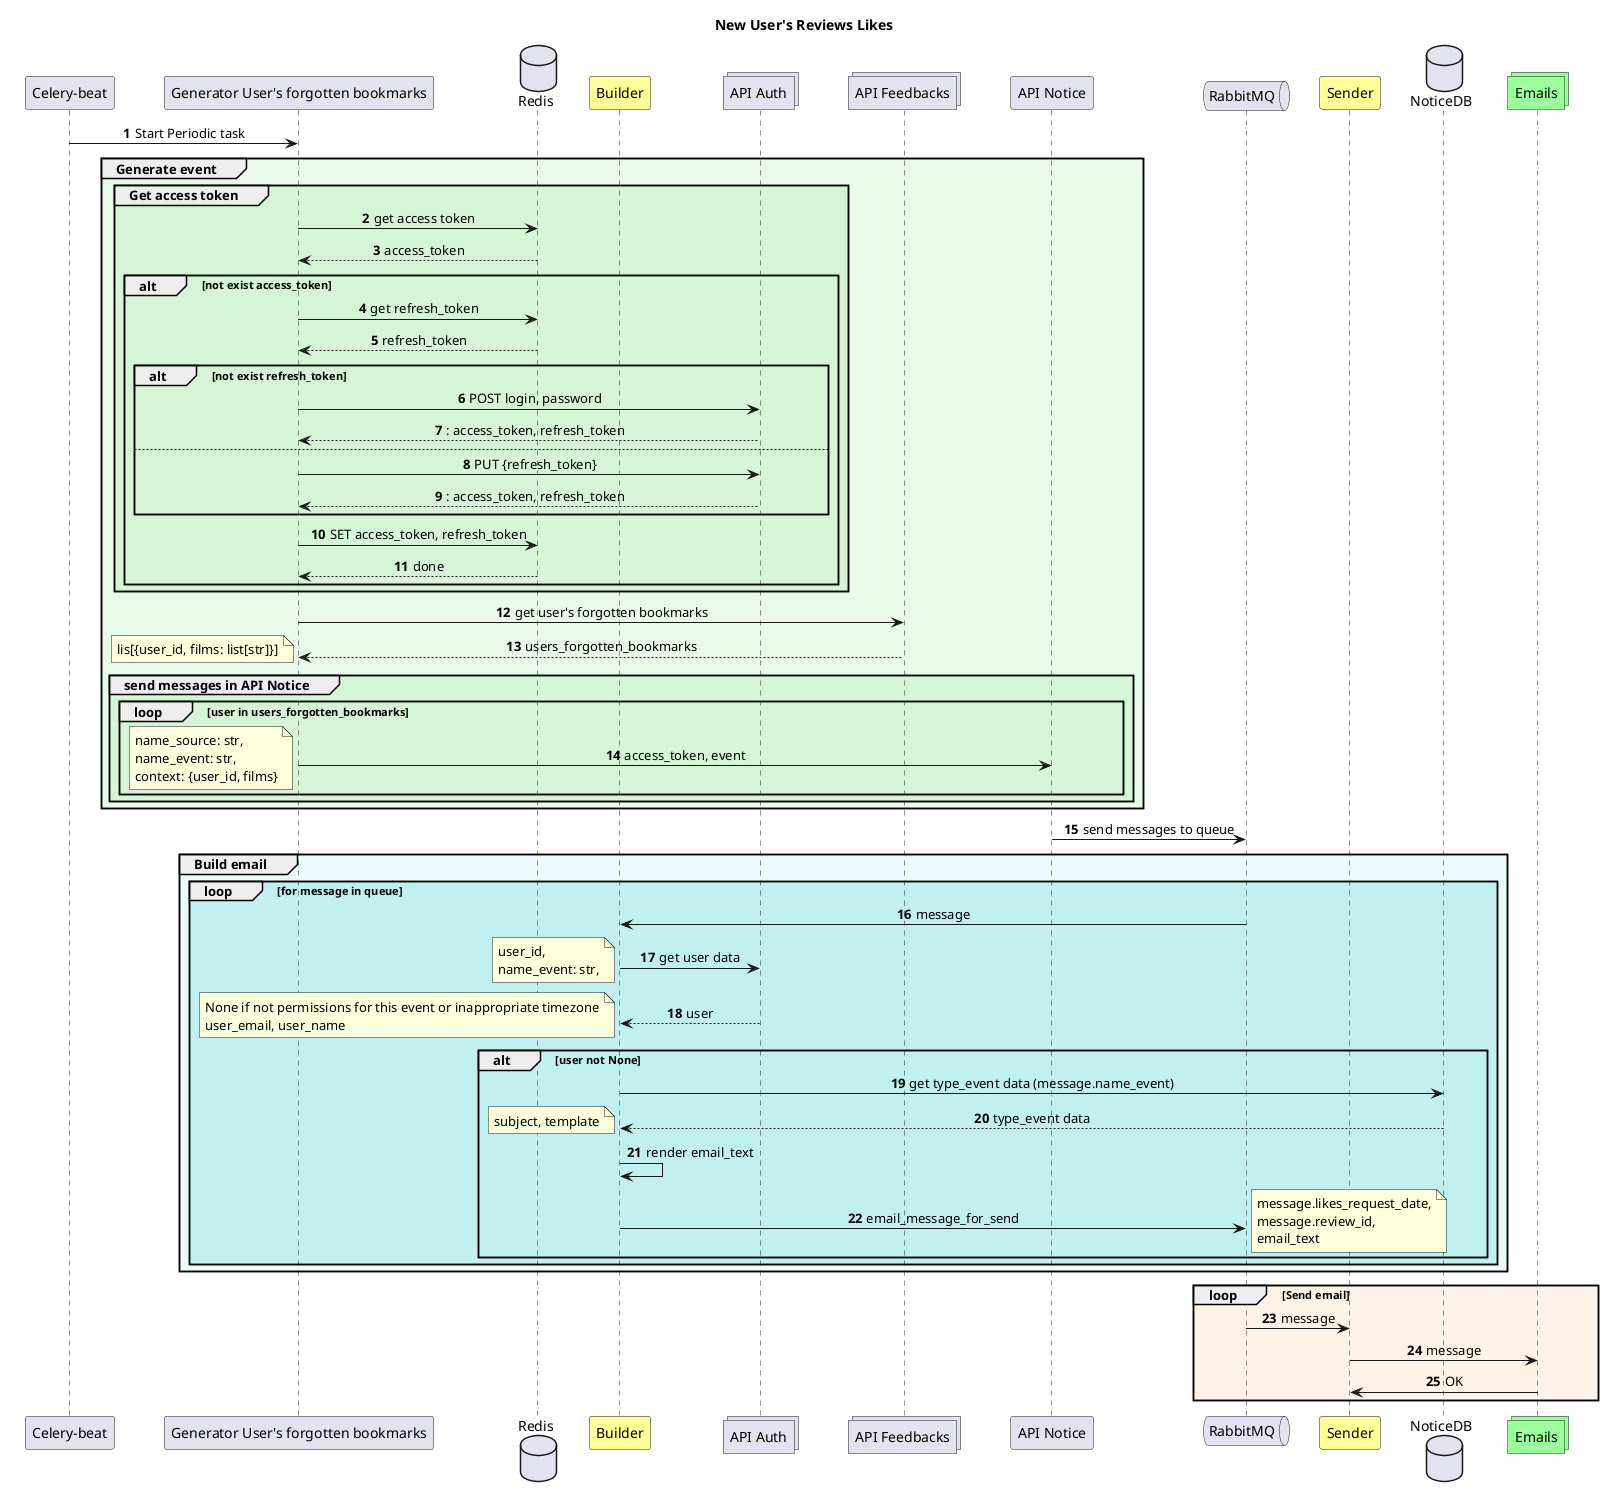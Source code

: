 	@startuml
autonumber
skinparam sequence {
	ParticipantPadding 20
	MessageAlign center
}

title New User's Reviews Likes

participant "Celery-beat" as cb order 5
participant "Generator User's forgotten bookmarks" as gen order 10
database Redis as redis order 15
participant Builder as b order 20 #FFFF99
collections "API Auth" as api_a order 25
collections "API Feedbacks" as api_f order 35
participant "API Notice" as api_n order 40
queue RabbitMQ as q order 45
participant Sender as s order 50 #FFFF99
database NoticeDB as db order 60
collections Emails as em order 70 #99FF99


cb -> gen: Start Periodic task

group #eafaea Generate event
group #d6f5d6 Get access token
gen -> redis: get access token
return access_token
alt not exist access_token
gen -> redis: get refresh_token
return refresh_token
alt not exist refresh_token
gen -> api_a: POST login, password
return: access_token, refresh_token
else
gen -> api_a: PUT {refresh_token}
return: access_token, refresh_token
end
gen -> redis: SET access_token, refresh_token
return done
end
end group

gen -> api_f: get user's forgotten bookmarks
return users_forgotten_bookmarks
note left
 lis[{user_id, films: list[str]}]
end note
group #d6f5d6 send messages in API Notice
loop user in users_forgotten_bookmarks
gen -> api_n: access_token, event
note left
name_source: str,
name_event: str,
context: {user_id, films}
end note
end loop
end group
end group

api_n -> q: send messages to queue

group #ebfafa Build email
loop #c2f0f0 for message in queue
q -> b: message
b -> api_a: get user data
note left
user_id,
name_event: str,
end note
return user
note left
None if not permissions for this event or inappropriate timezone
user_email, user_name
end note
alt #c2f0f0 user not None
b -> db: get type_event data (message.name_event)
return type_event data
note left
subject, template
end note
b -> b: render email_text
b -> q: email_message_for_send
note right
message.likes_request_date,
message.review_id,
email_text
end note
end alt
end loop
end group

loop #fff2e6 Send email
q -> s: message
s -> em: message
em -> s: OK
end loop



@enduml